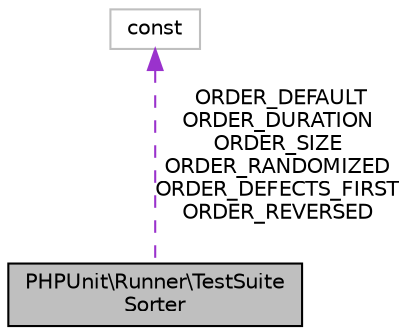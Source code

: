digraph "PHPUnit\Runner\TestSuiteSorter"
{
  edge [fontname="Helvetica",fontsize="10",labelfontname="Helvetica",labelfontsize="10"];
  node [fontname="Helvetica",fontsize="10",shape=record];
  Node1 [label="PHPUnit\\Runner\\TestSuite\lSorter",height=0.2,width=0.4,color="black", fillcolor="grey75", style="filled", fontcolor="black"];
  Node2 -> Node1 [dir="back",color="darkorchid3",fontsize="10",style="dashed",label=" ORDER_DEFAULT\nORDER_DURATION\nORDER_SIZE\nORDER_RANDOMIZED\nORDER_DEFECTS_FIRST\nORDER_REVERSED" ,fontname="Helvetica"];
  Node2 [label="const",height=0.2,width=0.4,color="grey75", fillcolor="white", style="filled"];
}
